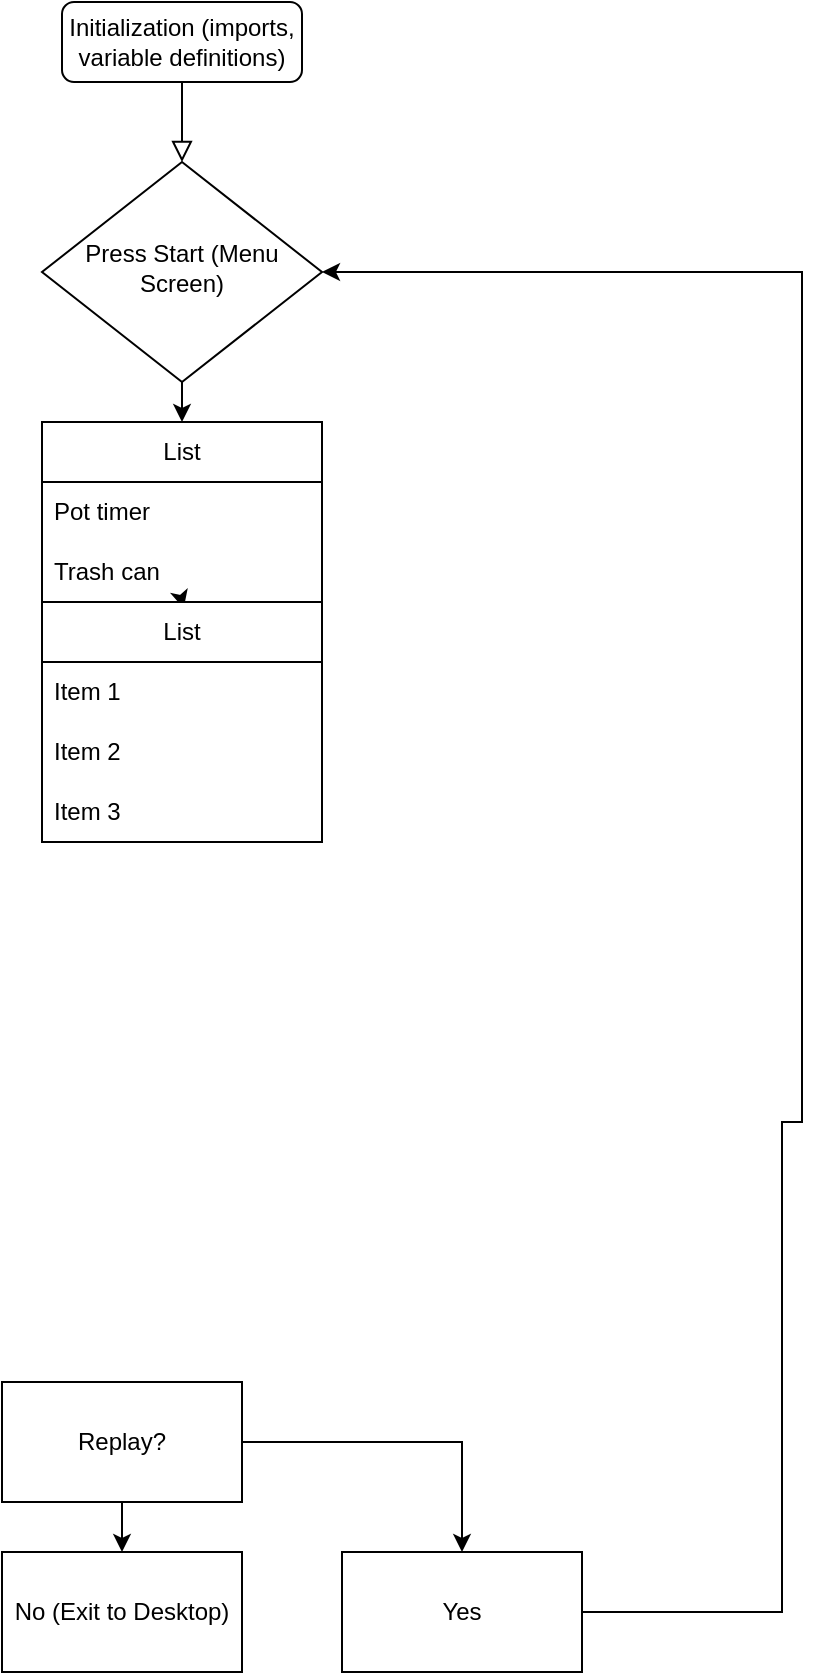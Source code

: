 <mxfile version="26.1.1">
  <diagram id="C5RBs43oDa-KdzZeNtuy" name="Page-1">
    <mxGraphModel dx="1197" dy="692" grid="1" gridSize="10" guides="1" tooltips="1" connect="1" arrows="1" fold="1" page="1" pageScale="1" pageWidth="827" pageHeight="1169" math="0" shadow="0">
      <root>
        <mxCell id="WIyWlLk6GJQsqaUBKTNV-0" />
        <mxCell id="WIyWlLk6GJQsqaUBKTNV-1" parent="WIyWlLk6GJQsqaUBKTNV-0" />
        <mxCell id="WIyWlLk6GJQsqaUBKTNV-2" value="" style="rounded=0;html=1;jettySize=auto;orthogonalLoop=1;fontSize=11;endArrow=block;endFill=0;endSize=8;strokeWidth=1;shadow=0;labelBackgroundColor=none;edgeStyle=orthogonalEdgeStyle;" parent="WIyWlLk6GJQsqaUBKTNV-1" source="WIyWlLk6GJQsqaUBKTNV-3" target="WIyWlLk6GJQsqaUBKTNV-6" edge="1">
          <mxGeometry relative="1" as="geometry" />
        </mxCell>
        <mxCell id="WIyWlLk6GJQsqaUBKTNV-3" value="Initialization (imports, variable definitions)" style="rounded=1;whiteSpace=wrap;html=1;fontSize=12;glass=0;strokeWidth=1;shadow=0;" parent="WIyWlLk6GJQsqaUBKTNV-1" vertex="1">
          <mxGeometry x="160" y="80" width="120" height="40" as="geometry" />
        </mxCell>
        <mxCell id="_NxaVi72eT_jmnZrXKMK-16" style="edgeStyle=orthogonalEdgeStyle;rounded=0;orthogonalLoop=1;jettySize=auto;html=1;exitX=0.5;exitY=1;exitDx=0;exitDy=0;entryX=0.5;entryY=0;entryDx=0;entryDy=0;" edge="1" parent="WIyWlLk6GJQsqaUBKTNV-1" source="WIyWlLk6GJQsqaUBKTNV-6" target="_NxaVi72eT_jmnZrXKMK-11">
          <mxGeometry relative="1" as="geometry" />
        </mxCell>
        <mxCell id="WIyWlLk6GJQsqaUBKTNV-6" value="Press Start (Menu Screen)" style="rhombus;whiteSpace=wrap;html=1;shadow=0;fontFamily=Helvetica;fontSize=12;align=center;strokeWidth=1;spacing=6;spacingTop=-4;" parent="WIyWlLk6GJQsqaUBKTNV-1" vertex="1">
          <mxGeometry x="150" y="160" width="140" height="110" as="geometry" />
        </mxCell>
        <mxCell id="_NxaVi72eT_jmnZrXKMK-1" style="edgeStyle=orthogonalEdgeStyle;rounded=0;orthogonalLoop=1;jettySize=auto;html=1;" edge="1" parent="WIyWlLk6GJQsqaUBKTNV-1" source="_NxaVi72eT_jmnZrXKMK-0" target="_NxaVi72eT_jmnZrXKMK-2">
          <mxGeometry relative="1" as="geometry">
            <mxPoint x="320" y="705" as="targetPoint" />
          </mxGeometry>
        </mxCell>
        <mxCell id="_NxaVi72eT_jmnZrXKMK-3" style="edgeStyle=orthogonalEdgeStyle;rounded=0;orthogonalLoop=1;jettySize=auto;html=1;" edge="1" parent="WIyWlLk6GJQsqaUBKTNV-1" source="_NxaVi72eT_jmnZrXKMK-0" target="_NxaVi72eT_jmnZrXKMK-4">
          <mxGeometry relative="1" as="geometry">
            <mxPoint x="190" y="785" as="targetPoint" />
          </mxGeometry>
        </mxCell>
        <mxCell id="_NxaVi72eT_jmnZrXKMK-0" value="Replay?" style="rounded=0;whiteSpace=wrap;html=1;" vertex="1" parent="WIyWlLk6GJQsqaUBKTNV-1">
          <mxGeometry x="130" y="770" width="120" height="60" as="geometry" />
        </mxCell>
        <mxCell id="_NxaVi72eT_jmnZrXKMK-6" style="edgeStyle=orthogonalEdgeStyle;rounded=0;orthogonalLoop=1;jettySize=auto;html=1;entryX=1;entryY=0.5;entryDx=0;entryDy=0;" edge="1" parent="WIyWlLk6GJQsqaUBKTNV-1" source="_NxaVi72eT_jmnZrXKMK-2" target="WIyWlLk6GJQsqaUBKTNV-6">
          <mxGeometry relative="1" as="geometry">
            <mxPoint x="500" y="210" as="targetPoint" />
            <Array as="points">
              <mxPoint x="520" y="885" />
              <mxPoint x="520" y="640" />
              <mxPoint x="530" y="640" />
              <mxPoint x="530" y="215" />
            </Array>
          </mxGeometry>
        </mxCell>
        <mxCell id="_NxaVi72eT_jmnZrXKMK-2" value="Yes" style="rounded=0;whiteSpace=wrap;html=1;" vertex="1" parent="WIyWlLk6GJQsqaUBKTNV-1">
          <mxGeometry x="300" y="855" width="120" height="60" as="geometry" />
        </mxCell>
        <mxCell id="_NxaVi72eT_jmnZrXKMK-4" value="No (Exit to Desktop)" style="rounded=0;whiteSpace=wrap;html=1;" vertex="1" parent="WIyWlLk6GJQsqaUBKTNV-1">
          <mxGeometry x="130" y="855" width="120" height="60" as="geometry" />
        </mxCell>
        <mxCell id="_NxaVi72eT_jmnZrXKMK-11" value="List" style="swimlane;fontStyle=0;childLayout=stackLayout;horizontal=1;startSize=30;horizontalStack=0;resizeParent=1;resizeParentMax=0;resizeLast=0;collapsible=1;marginBottom=0;whiteSpace=wrap;html=1;" vertex="1" parent="WIyWlLk6GJQsqaUBKTNV-1">
          <mxGeometry x="150" y="290" width="140" height="90" as="geometry">
            <mxRectangle x="150" y="290" width="60" height="30" as="alternateBounds" />
          </mxGeometry>
        </mxCell>
        <mxCell id="_NxaVi72eT_jmnZrXKMK-13" value="Pot timer" style="text;strokeColor=none;fillColor=none;align=left;verticalAlign=middle;spacingLeft=4;spacingRight=4;overflow=hidden;points=[[0,0.5],[1,0.5]];portConstraint=eastwest;rotatable=0;whiteSpace=wrap;html=1;" vertex="1" parent="_NxaVi72eT_jmnZrXKMK-11">
          <mxGeometry y="30" width="140" height="30" as="geometry" />
        </mxCell>
        <mxCell id="_NxaVi72eT_jmnZrXKMK-14" value="Trash can" style="text;strokeColor=none;fillColor=none;align=left;verticalAlign=middle;spacingLeft=4;spacingRight=4;overflow=hidden;points=[[0,0.5],[1,0.5]];portConstraint=eastwest;rotatable=0;whiteSpace=wrap;html=1;" vertex="1" parent="_NxaVi72eT_jmnZrXKMK-11">
          <mxGeometry y="60" width="140" height="30" as="geometry" />
        </mxCell>
        <mxCell id="_NxaVi72eT_jmnZrXKMK-17" style="edgeStyle=orthogonalEdgeStyle;rounded=0;orthogonalLoop=1;jettySize=auto;html=1;exitX=0.5;exitY=1;exitDx=0;exitDy=0;entryX=0.506;entryY=1.104;entryDx=0;entryDy=0;entryPerimeter=0;" edge="1" parent="_NxaVi72eT_jmnZrXKMK-11" source="_NxaVi72eT_jmnZrXKMK-11" target="_NxaVi72eT_jmnZrXKMK-14">
          <mxGeometry relative="1" as="geometry" />
        </mxCell>
        <mxCell id="_NxaVi72eT_jmnZrXKMK-18" value="List" style="swimlane;fontStyle=0;childLayout=stackLayout;horizontal=1;startSize=30;horizontalStack=0;resizeParent=1;resizeParentMax=0;resizeLast=0;collapsible=1;marginBottom=0;whiteSpace=wrap;html=1;" vertex="1" parent="WIyWlLk6GJQsqaUBKTNV-1">
          <mxGeometry x="150" y="380" width="140" height="120" as="geometry" />
        </mxCell>
        <mxCell id="_NxaVi72eT_jmnZrXKMK-19" value="Item 1" style="text;strokeColor=none;fillColor=none;align=left;verticalAlign=middle;spacingLeft=4;spacingRight=4;overflow=hidden;points=[[0,0.5],[1,0.5]];portConstraint=eastwest;rotatable=0;whiteSpace=wrap;html=1;" vertex="1" parent="_NxaVi72eT_jmnZrXKMK-18">
          <mxGeometry y="30" width="140" height="30" as="geometry" />
        </mxCell>
        <mxCell id="_NxaVi72eT_jmnZrXKMK-20" value="Item 2" style="text;strokeColor=none;fillColor=none;align=left;verticalAlign=middle;spacingLeft=4;spacingRight=4;overflow=hidden;points=[[0,0.5],[1,0.5]];portConstraint=eastwest;rotatable=0;whiteSpace=wrap;html=1;" vertex="1" parent="_NxaVi72eT_jmnZrXKMK-18">
          <mxGeometry y="60" width="140" height="30" as="geometry" />
        </mxCell>
        <mxCell id="_NxaVi72eT_jmnZrXKMK-21" value="Item 3" style="text;strokeColor=none;fillColor=none;align=left;verticalAlign=middle;spacingLeft=4;spacingRight=4;overflow=hidden;points=[[0,0.5],[1,0.5]];portConstraint=eastwest;rotatable=0;whiteSpace=wrap;html=1;" vertex="1" parent="_NxaVi72eT_jmnZrXKMK-18">
          <mxGeometry y="90" width="140" height="30" as="geometry" />
        </mxCell>
      </root>
    </mxGraphModel>
  </diagram>
</mxfile>
